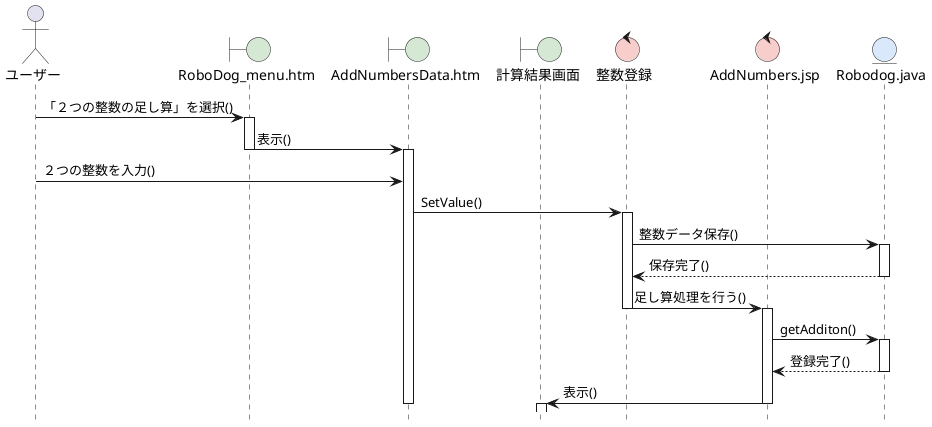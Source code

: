 @startuml RoboDog-２つの整数の足し算シーケンス図
hide footbox
skinparam boundaryBackgroundColor #D5E8D4
skinparam controlBackgroundColor  #F8CECC
skinparam entityBackgroundColor   #DAE8FC

actor ユーザー as A
boundary "RoboDog_menu.htm" as B1
boundary "AddNumbersData.htm" as B2
boundary 計算結果画面 as B3
control 整数登録 as C1
control "AddNumbers.jsp" as C2
entity "Robodog.java" as E

A -> B1: 「２つの整数の足し算」を選択()
activate B1

B1 -> B2: 表示()
deactivate B1
activate B2

A -> B2: ２つの整数を入力()

B2 -> C1: SetValue()
activate C1
C1 -> E: 整数データ保存()
activate E
E --> C1: 保存完了()
deactivate E

C1 -> C2: 足し算処理を行う()
deactivate C1
activate C2
C2 -> E: getAdditon()
activate E
E --> C2: 登録完了()
deactivate E

C2 -> B3: 表示()
deactivate C2
deactivate B2
activate B3

@enduml